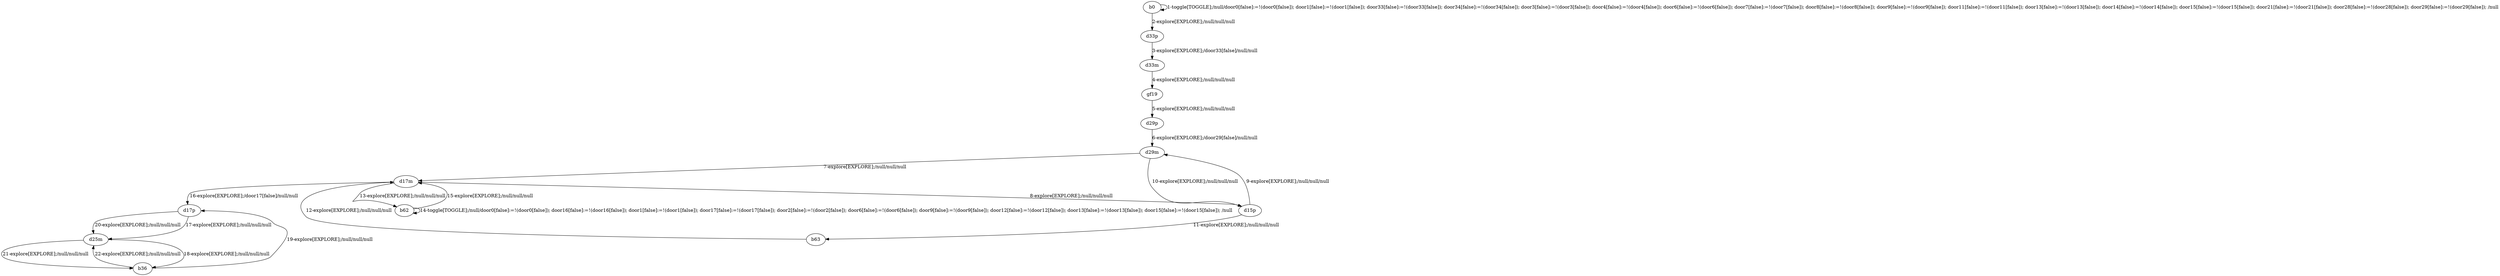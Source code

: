 # Total number of goals covered by this test: 1
# b36 --> d25m

digraph g {
"b0" -> "b0" [label = "1-toggle[TOGGLE];/null/door0[false]:=!(door0[false]); door1[false]:=!(door1[false]); door33[false]:=!(door33[false]); door34[false]:=!(door34[false]); door3[false]:=!(door3[false]); door4[false]:=!(door4[false]); door6[false]:=!(door6[false]); door7[false]:=!(door7[false]); door8[false]:=!(door8[false]); door9[false]:=!(door9[false]); door11[false]:=!(door11[false]); door13[false]:=!(door13[false]); door14[false]:=!(door14[false]); door15[false]:=!(door15[false]); door21[false]:=!(door21[false]); door28[false]:=!(door28[false]); door29[false]:=!(door29[false]); /null"];
"b0" -> "d33p" [label = "2-explore[EXPLORE];/null/null/null"];
"d33p" -> "d33m" [label = "3-explore[EXPLORE];/door33[false]/null/null"];
"d33m" -> "gf19" [label = "4-explore[EXPLORE];/null/null/null"];
"gf19" -> "d29p" [label = "5-explore[EXPLORE];/null/null/null"];
"d29p" -> "d29m" [label = "6-explore[EXPLORE];/door29[false]/null/null"];
"d29m" -> "d17m" [label = "7-explore[EXPLORE];/null/null/null"];
"d17m" -> "d15p" [label = "8-explore[EXPLORE];/null/null/null"];
"d15p" -> "d29m" [label = "9-explore[EXPLORE];/null/null/null"];
"d29m" -> "d15p" [label = "10-explore[EXPLORE];/null/null/null"];
"d15p" -> "b63" [label = "11-explore[EXPLORE];/null/null/null"];
"b63" -> "d17m" [label = "12-explore[EXPLORE];/null/null/null"];
"d17m" -> "b62" [label = "13-explore[EXPLORE];/null/null/null"];
"b62" -> "b62" [label = "14-toggle[TOGGLE];/null/door0[false]:=!(door0[false]); door16[false]:=!(door16[false]); door1[false]:=!(door1[false]); door17[false]:=!(door17[false]); door2[false]:=!(door2[false]); door6[false]:=!(door6[false]); door9[false]:=!(door9[false]); door12[false]:=!(door12[false]); door13[false]:=!(door13[false]); door15[false]:=!(door15[false]); /null"];
"b62" -> "d17m" [label = "15-explore[EXPLORE];/null/null/null"];
"d17m" -> "d17p" [label = "16-explore[EXPLORE];/door17[false]/null/null"];
"d17p" -> "d25m" [label = "17-explore[EXPLORE];/null/null/null"];
"d25m" -> "b36" [label = "18-explore[EXPLORE];/null/null/null"];
"b36" -> "d17p" [label = "19-explore[EXPLORE];/null/null/null"];
"d17p" -> "d25m" [label = "20-explore[EXPLORE];/null/null/null"];
"d25m" -> "b36" [label = "21-explore[EXPLORE];/null/null/null"];
"b36" -> "d25m" [label = "22-explore[EXPLORE];/null/null/null"];
}